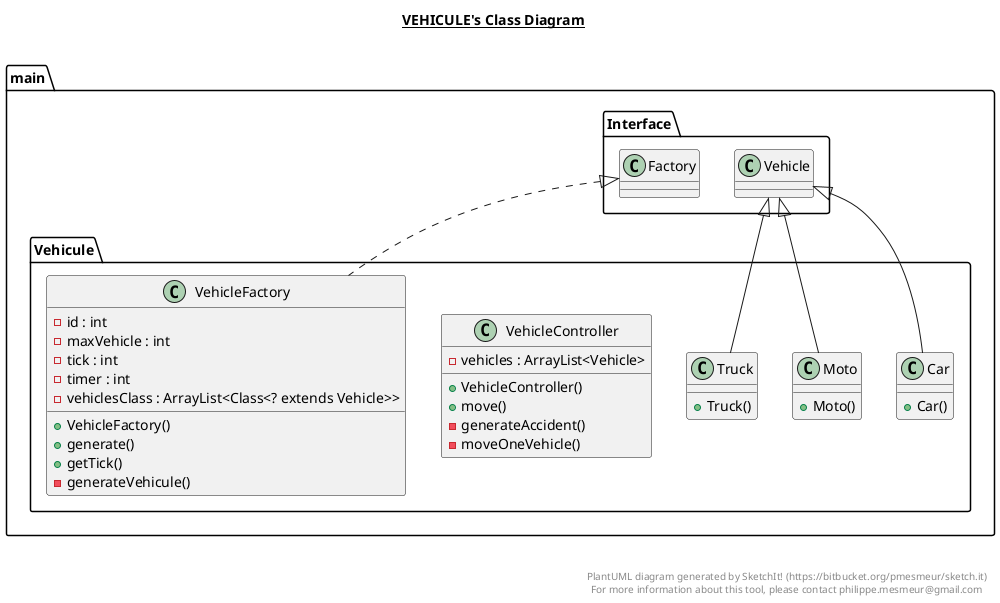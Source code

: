 @startuml

title __VEHICULE's Class Diagram__\n

  namespace main {
    namespace Vehicule {
      class main.Vehicule.Car {
          + Car()
      }
    }
  }
  

  namespace main {
    namespace Vehicule {
      class main.Vehicule.Moto {
          + Moto()
      }
    }
  }
  

  namespace main {
    namespace Vehicule {
      class main.Vehicule.Truck {
          + Truck()
      }
    }
  }
  

  namespace main {
    namespace Vehicule {
      class main.Vehicule.VehicleController {
          - vehicles : ArrayList<Vehicle>
          + VehicleController()
          + move()
          - generateAccident()
          - moveOneVehicle()
      }
    }
  }
  

  namespace main {
    namespace Vehicule {
      class main.Vehicule.VehicleFactory {
          - id : int
          - maxVehicle : int
          - tick : int
          - timer : int
          - vehiclesClass : ArrayList<Class<? extends Vehicle>>
          + VehicleFactory()
          + generate()
          + getTick()
          - generateVehicule()
      }
    }
  }
  

  main.Vehicule.Car -up-|> main.Interface.Vehicle
  main.Vehicule.Moto -up-|> main.Interface.Vehicle
  main.Vehicule.Truck -up-|> main.Interface.Vehicle
  main.Vehicule.VehicleFactory .up.|> main.Interface.Factory


right footer


PlantUML diagram generated by SketchIt! (https://bitbucket.org/pmesmeur/sketch.it)
For more information about this tool, please contact philippe.mesmeur@gmail.com
endfooter

@enduml
